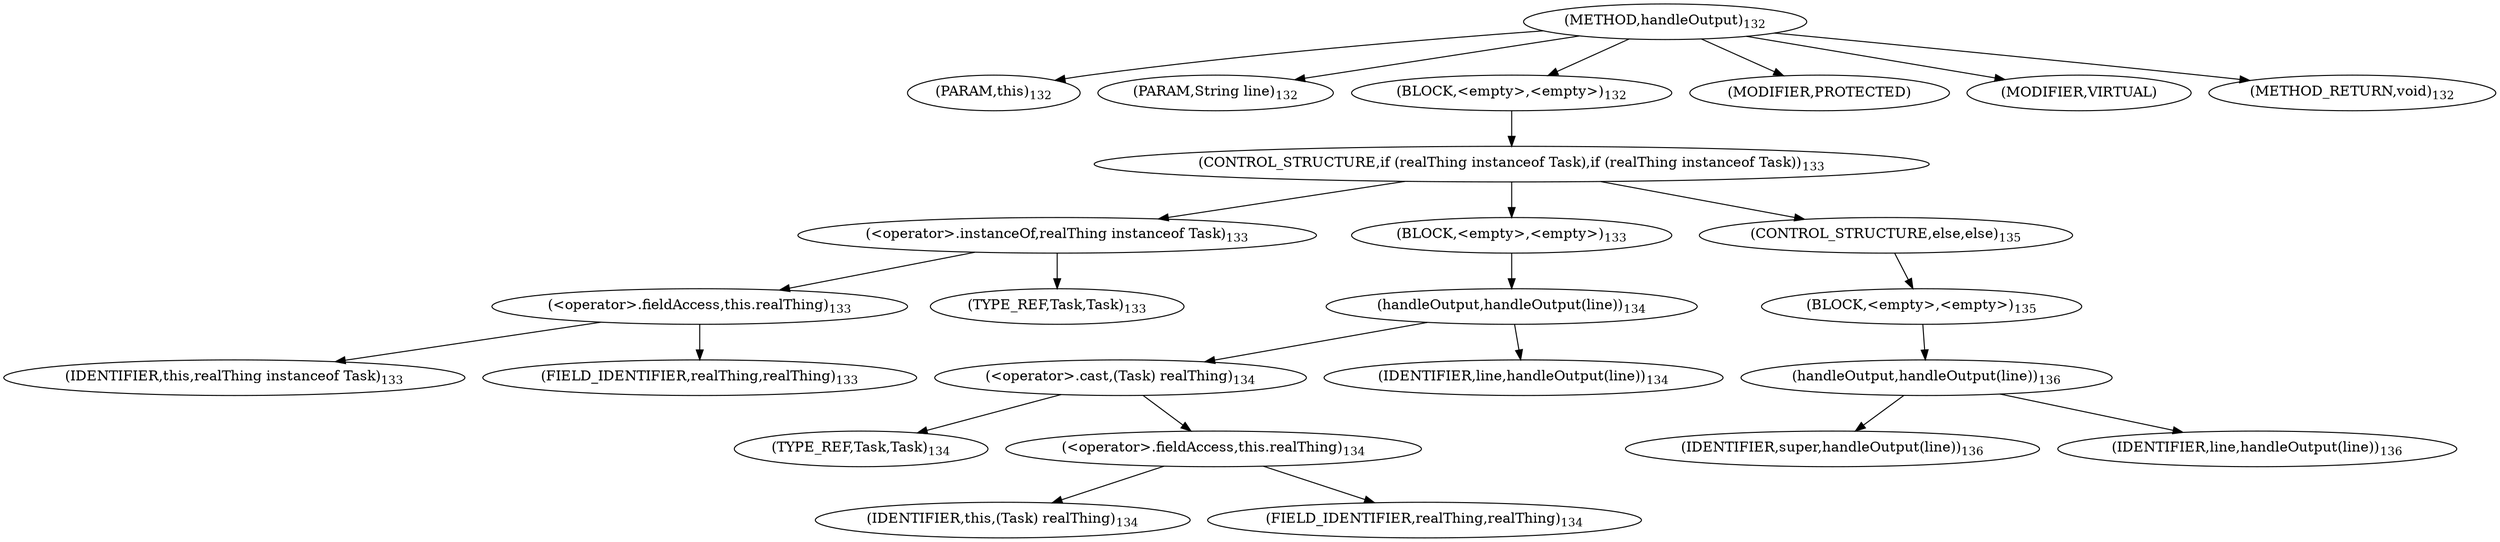digraph "handleOutput" {  
"104" [label = <(METHOD,handleOutput)<SUB>132</SUB>> ]
"105" [label = <(PARAM,this)<SUB>132</SUB>> ]
"106" [label = <(PARAM,String line)<SUB>132</SUB>> ]
"107" [label = <(BLOCK,&lt;empty&gt;,&lt;empty&gt;)<SUB>132</SUB>> ]
"108" [label = <(CONTROL_STRUCTURE,if (realThing instanceof Task),if (realThing instanceof Task))<SUB>133</SUB>> ]
"109" [label = <(&lt;operator&gt;.instanceOf,realThing instanceof Task)<SUB>133</SUB>> ]
"110" [label = <(&lt;operator&gt;.fieldAccess,this.realThing)<SUB>133</SUB>> ]
"111" [label = <(IDENTIFIER,this,realThing instanceof Task)<SUB>133</SUB>> ]
"112" [label = <(FIELD_IDENTIFIER,realThing,realThing)<SUB>133</SUB>> ]
"113" [label = <(TYPE_REF,Task,Task)<SUB>133</SUB>> ]
"114" [label = <(BLOCK,&lt;empty&gt;,&lt;empty&gt;)<SUB>133</SUB>> ]
"115" [label = <(handleOutput,handleOutput(line))<SUB>134</SUB>> ]
"116" [label = <(&lt;operator&gt;.cast,(Task) realThing)<SUB>134</SUB>> ]
"117" [label = <(TYPE_REF,Task,Task)<SUB>134</SUB>> ]
"118" [label = <(&lt;operator&gt;.fieldAccess,this.realThing)<SUB>134</SUB>> ]
"119" [label = <(IDENTIFIER,this,(Task) realThing)<SUB>134</SUB>> ]
"120" [label = <(FIELD_IDENTIFIER,realThing,realThing)<SUB>134</SUB>> ]
"121" [label = <(IDENTIFIER,line,handleOutput(line))<SUB>134</SUB>> ]
"122" [label = <(CONTROL_STRUCTURE,else,else)<SUB>135</SUB>> ]
"123" [label = <(BLOCK,&lt;empty&gt;,&lt;empty&gt;)<SUB>135</SUB>> ]
"124" [label = <(handleOutput,handleOutput(line))<SUB>136</SUB>> ]
"125" [label = <(IDENTIFIER,super,handleOutput(line))<SUB>136</SUB>> ]
"126" [label = <(IDENTIFIER,line,handleOutput(line))<SUB>136</SUB>> ]
"127" [label = <(MODIFIER,PROTECTED)> ]
"128" [label = <(MODIFIER,VIRTUAL)> ]
"129" [label = <(METHOD_RETURN,void)<SUB>132</SUB>> ]
  "104" -> "105" 
  "104" -> "106" 
  "104" -> "107" 
  "104" -> "127" 
  "104" -> "128" 
  "104" -> "129" 
  "107" -> "108" 
  "108" -> "109" 
  "108" -> "114" 
  "108" -> "122" 
  "109" -> "110" 
  "109" -> "113" 
  "110" -> "111" 
  "110" -> "112" 
  "114" -> "115" 
  "115" -> "116" 
  "115" -> "121" 
  "116" -> "117" 
  "116" -> "118" 
  "118" -> "119" 
  "118" -> "120" 
  "122" -> "123" 
  "123" -> "124" 
  "124" -> "125" 
  "124" -> "126" 
}
